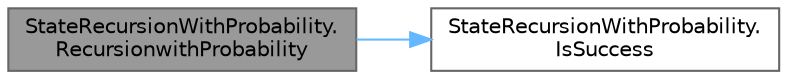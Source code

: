 digraph "StateRecursionWithProbability.RecursionwithProbability"
{
 // LATEX_PDF_SIZE
  bgcolor="transparent";
  edge [fontname=Helvetica,fontsize=10,labelfontname=Helvetica,labelfontsize=10];
  node [fontname=Helvetica,fontsize=10,shape=box,height=0.2,width=0.4];
  rankdir="LR";
  Node1 [id="Node000001",label="StateRecursionWithProbability.\lRecursionwithProbability",height=0.2,width=0.4,color="gray40", fillcolor="grey60", style="filled", fontcolor="black",tooltip="確率で遷移を実行する"];
  Node1 -> Node2 [id="edge1_Node000001_Node000002",color="steelblue1",style="solid",tooltip=" "];
  Node2 [id="Node000002",label="StateRecursionWithProbability.\lIsSuccess",height=0.2,width=0.4,color="grey40", fillcolor="white", style="filled",URL="$class_state_recursion_with_probability.html#a85a20ee81b409f14dd514cebc17eeb45",tooltip="確率判定"];
}
